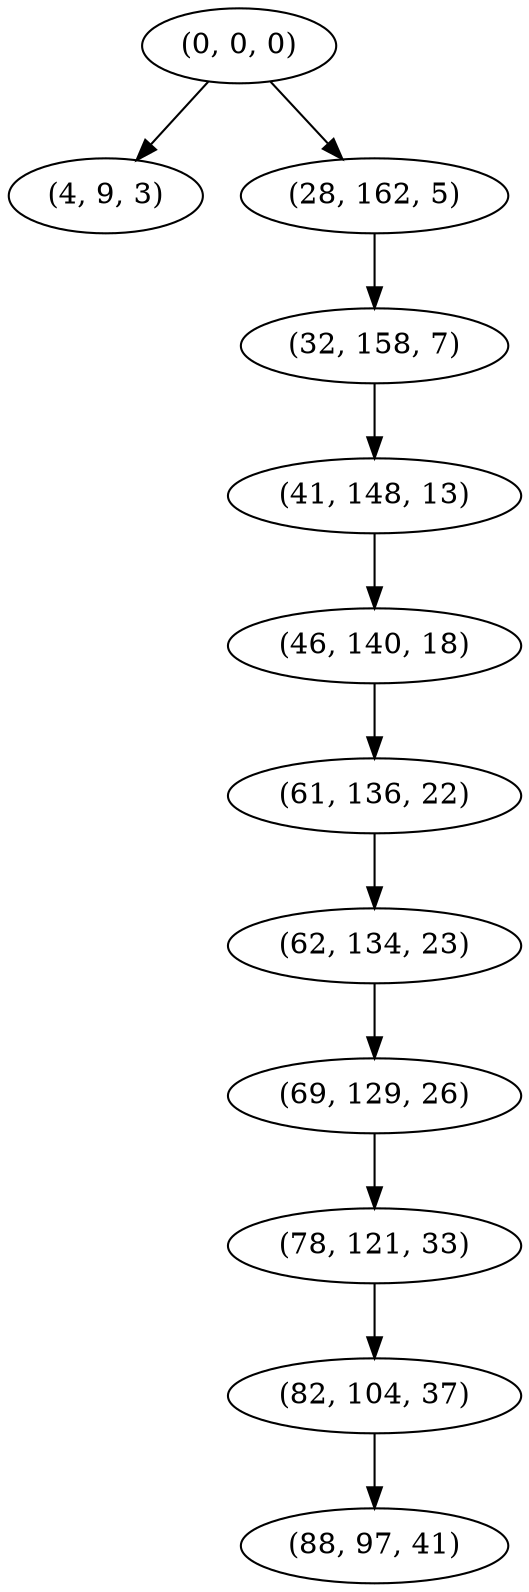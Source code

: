 digraph tree {
    "(0, 0, 0)";
    "(4, 9, 3)";
    "(28, 162, 5)";
    "(32, 158, 7)";
    "(41, 148, 13)";
    "(46, 140, 18)";
    "(61, 136, 22)";
    "(62, 134, 23)";
    "(69, 129, 26)";
    "(78, 121, 33)";
    "(82, 104, 37)";
    "(88, 97, 41)";
    "(0, 0, 0)" -> "(4, 9, 3)";
    "(0, 0, 0)" -> "(28, 162, 5)";
    "(28, 162, 5)" -> "(32, 158, 7)";
    "(32, 158, 7)" -> "(41, 148, 13)";
    "(41, 148, 13)" -> "(46, 140, 18)";
    "(46, 140, 18)" -> "(61, 136, 22)";
    "(61, 136, 22)" -> "(62, 134, 23)";
    "(62, 134, 23)" -> "(69, 129, 26)";
    "(69, 129, 26)" -> "(78, 121, 33)";
    "(78, 121, 33)" -> "(82, 104, 37)";
    "(82, 104, 37)" -> "(88, 97, 41)";
}
